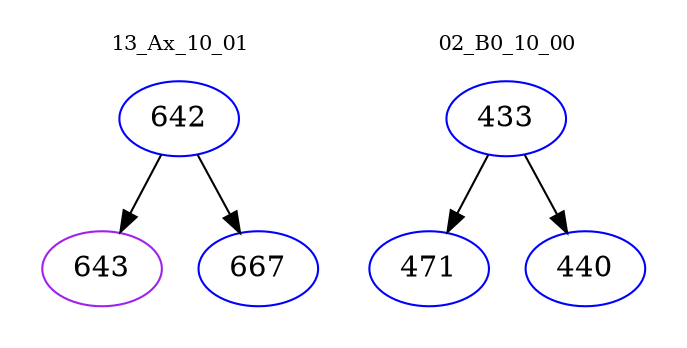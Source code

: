 digraph{
subgraph cluster_0 {
color = white
label = "13_Ax_10_01";
fontsize=10;
T0_642 [label="642", color="blue"]
T0_642 -> T0_643 [color="black"]
T0_643 [label="643", color="purple"]
T0_642 -> T0_667 [color="black"]
T0_667 [label="667", color="blue"]
}
subgraph cluster_1 {
color = white
label = "02_B0_10_00";
fontsize=10;
T1_433 [label="433", color="blue"]
T1_433 -> T1_471 [color="black"]
T1_471 [label="471", color="blue"]
T1_433 -> T1_440 [color="black"]
T1_440 [label="440", color="blue"]
}
}
